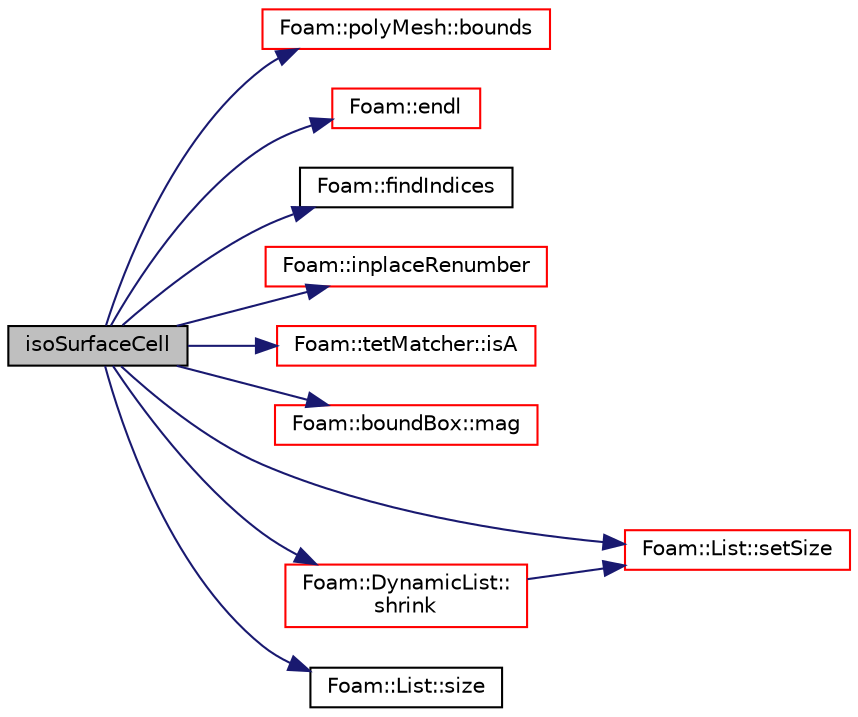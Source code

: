 digraph "isoSurfaceCell"
{
  bgcolor="transparent";
  edge [fontname="Helvetica",fontsize="10",labelfontname="Helvetica",labelfontsize="10"];
  node [fontname="Helvetica",fontsize="10",shape=record];
  rankdir="LR";
  Node1 [label="isoSurfaceCell",height=0.2,width=0.4,color="black", fillcolor="grey75", style="filled", fontcolor="black"];
  Node1 -> Node2 [color="midnightblue",fontsize="10",style="solid",fontname="Helvetica"];
  Node2 [label="Foam::polyMesh::bounds",height=0.2,width=0.4,color="red",URL="$a01959.html#a7774f6a2399cc071ff06ba6bb6d38b26",tooltip="Return mesh bounding box. "];
  Node1 -> Node3 [color="midnightblue",fontsize="10",style="solid",fontname="Helvetica"];
  Node3 [label="Foam::endl",height=0.2,width=0.4,color="red",URL="$a10909.html#a2db8fe02a0d3909e9351bb4275b23ce4",tooltip="Add newline and flush stream. "];
  Node1 -> Node4 [color="midnightblue",fontsize="10",style="solid",fontname="Helvetica"];
  Node4 [label="Foam::findIndices",height=0.2,width=0.4,color="black",URL="$a10909.html#a397299eb3cd05ecb81797e7109e2f0b9",tooltip="Find all occurences of given element. Linear search. "];
  Node1 -> Node5 [color="midnightblue",fontsize="10",style="solid",fontname="Helvetica"];
  Node5 [label="Foam::inplaceRenumber",height=0.2,width=0.4,color="red",URL="$a10909.html#a9b337312524f331043d60cc58a96a5e1",tooltip="Inplace renumber the values of a list. "];
  Node1 -> Node6 [color="midnightblue",fontsize="10",style="solid",fontname="Helvetica"];
  Node6 [label="Foam::tetMatcher::isA",height=0.2,width=0.4,color="red",URL="$a02661.html#a48f87470f65d5c2d0ed58af8637d33ee",tooltip="Exact match. Uses faceSizeMatch. "];
  Node1 -> Node7 [color="midnightblue",fontsize="10",style="solid",fontname="Helvetica"];
  Node7 [label="Foam::boundBox::mag",height=0.2,width=0.4,color="red",URL="$a00153.html#a3d026c3aee48e61452581e5633617d02",tooltip="The magnitude of the bounding box span. "];
  Node1 -> Node8 [color="midnightblue",fontsize="10",style="solid",fontname="Helvetica"];
  Node8 [label="Foam::List::setSize",height=0.2,width=0.4,color="red",URL="$a01397.html#aedb985ffeaf1bdbfeccc2a8730405703",tooltip="Reset size of List. "];
  Node1 -> Node9 [color="midnightblue",fontsize="10",style="solid",fontname="Helvetica"];
  Node9 [label="Foam::DynamicList::\lshrink",height=0.2,width=0.4,color="red",URL="$a00612.html#a88964e734acd91f096c914d0cc5a6e75",tooltip="Shrink the allocated space to the number of elements used. "];
  Node9 -> Node8 [color="midnightblue",fontsize="10",style="solid",fontname="Helvetica"];
  Node1 -> Node10 [color="midnightblue",fontsize="10",style="solid",fontname="Helvetica"];
  Node10 [label="Foam::List::size",height=0.2,width=0.4,color="black",URL="$a01397.html#a8a5f6fa29bd4b500caf186f60245b384",tooltip="Override size to be inconsistent with allocated storage. "];
}
